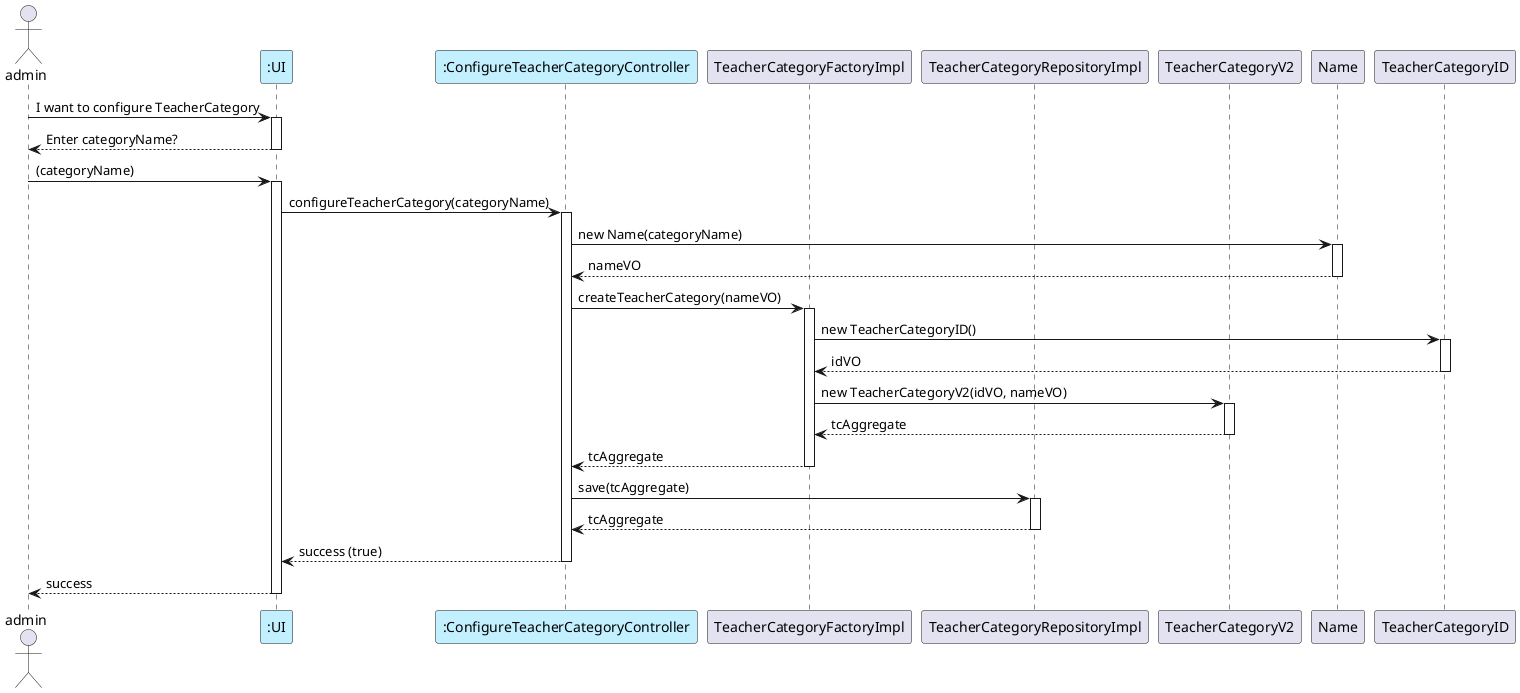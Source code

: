 @startuml

actor admin

participant ":UI" as UI #application
participant ":ConfigureTeacherCategoryController" as Controller #application
participant "TeacherCategoryFactoryImpl" as Factory
participant "TeacherCategoryRepositoryImpl" as Repository
participant "TeacherCategoryV2" as Aggregate
participant "Name" as VOName
participant "TeacherCategoryID" as VOId

' Step 1: Admin interacts with UI
admin -> UI ++ : I want to configure TeacherCategory
UI --> admin -- : Enter categoryName?

admin -> UI ++ : (categoryName)
UI -> Controller ++ : configureTeacherCategory(categoryName)

' Step 2: Controller creates Name VO and delegates to Factory
Controller -> VOName ++ : new Name(categoryName)
VOName --> Controller -- : nameVO

Controller -> Factory ++ : createTeacherCategory(nameVO)

' Step 3: Factory creates ID and Aggregate
Factory -> VOId ++ : new TeacherCategoryID()
VOId --> Factory -- : idVO

Factory -> Aggregate ++ : new TeacherCategoryV2(idVO, nameVO)
Aggregate --> Factory -- : tcAggregate

Factory --> Controller -- : tcAggregate

' Step 4: Controller persists aggregate through repository
Controller -> Repository ++ : save(tcAggregate)
Repository --> Controller -- : tcAggregate

' Step 5: Return to UI and admin
Controller --> UI -- : success (true)
UI --> admin -- : success

@enduml